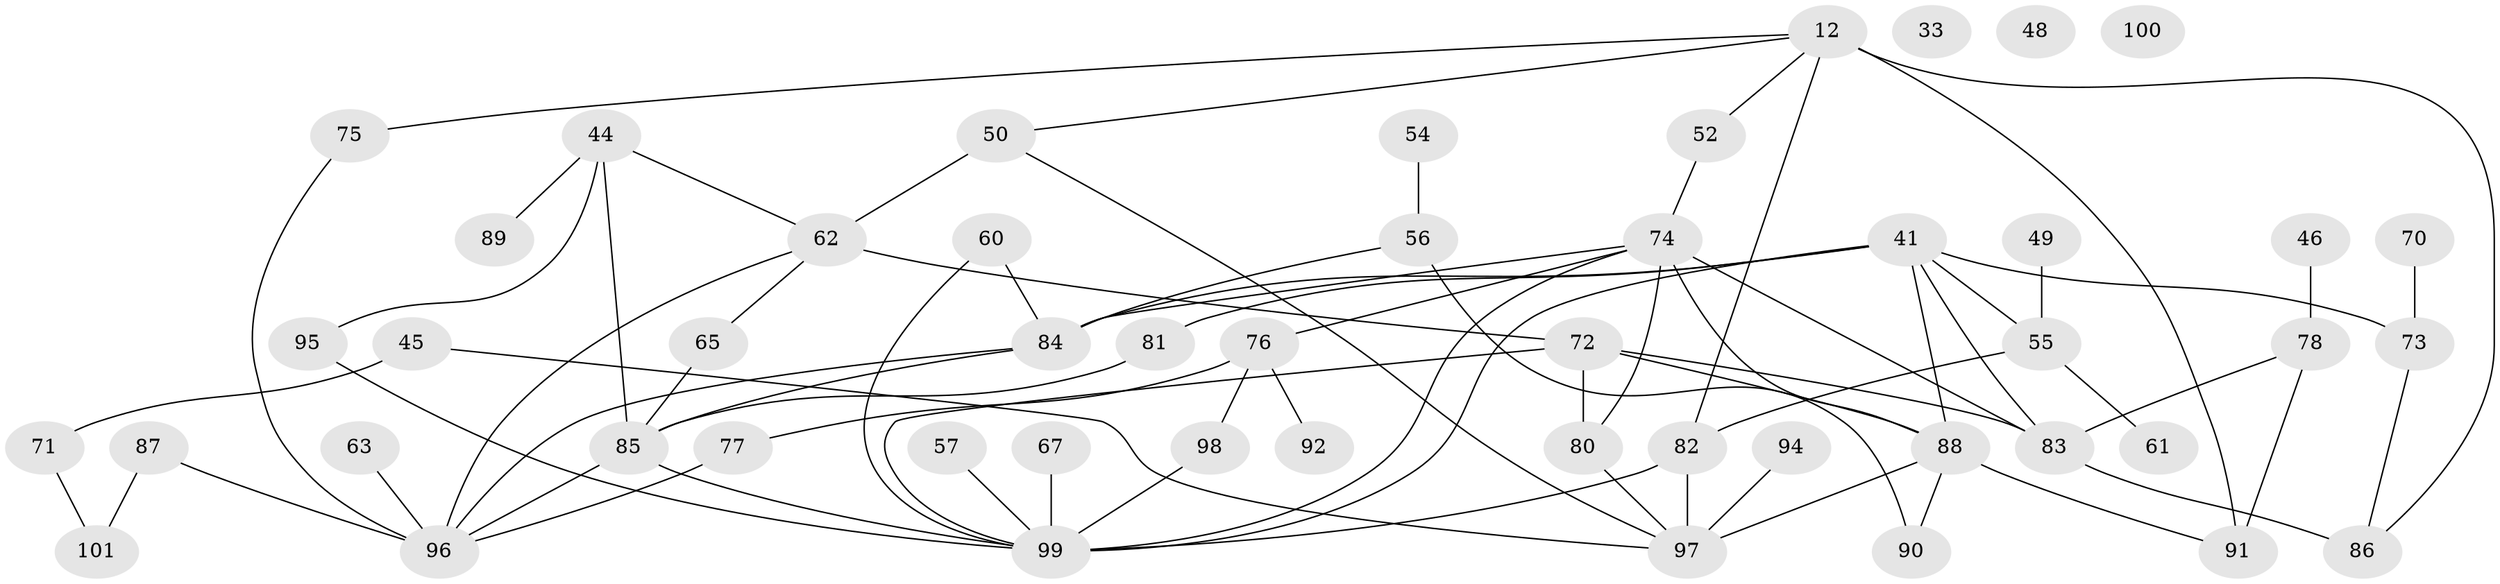 // original degree distribution, {4: 0.16831683168316833, 6: 0.019801980198019802, 2: 0.31683168316831684, 5: 0.07920792079207921, 3: 0.19801980198019803, 1: 0.15841584158415842, 7: 0.019801980198019802, 8: 0.009900990099009901, 0: 0.0297029702970297}
// Generated by graph-tools (version 1.1) at 2025/40/03/09/25 04:40:06]
// undirected, 50 vertices, 75 edges
graph export_dot {
graph [start="1"]
  node [color=gray90,style=filled];
  12;
  33;
  41 [super="+9+15"];
  44;
  45;
  46;
  48;
  49;
  50 [super="+16"];
  52;
  54;
  55;
  56 [super="+26+35"];
  57 [super="+39"];
  60;
  61;
  62 [super="+3+7"];
  63;
  65;
  67;
  70;
  71;
  72 [super="+24+8+29"];
  73;
  74 [super="+1+37+68"];
  75;
  76;
  77;
  78;
  80 [super="+17+42"];
  81 [super="+25"];
  82;
  83 [super="+23"];
  84 [super="+21"];
  85 [super="+59+40"];
  86 [super="+58"];
  87;
  88 [super="+66+19+69"];
  89 [super="+30"];
  90 [super="+32"];
  91 [super="+53"];
  92;
  94 [super="+38"];
  95;
  96 [super="+20+47"];
  97 [super="+34+51"];
  98;
  99 [super="+79+93+18"];
  100;
  101;
  12 -- 52;
  12 -- 75;
  12 -- 82;
  12 -- 91 [weight=2];
  12 -- 50;
  12 -- 86;
  41 -- 81;
  41 -- 55;
  41 -- 73;
  41 -- 84 [weight=2];
  41 -- 88;
  41 -- 83;
  41 -- 99 [weight=3];
  44 -- 89;
  44 -- 95;
  44 -- 62;
  44 -- 85;
  45 -- 71;
  45 -- 97;
  46 -- 78;
  49 -- 55;
  50 -- 62 [weight=2];
  50 -- 97;
  52 -- 74;
  54 -- 56;
  55 -- 61;
  55 -- 82;
  56 -- 84;
  56 -- 90;
  57 -- 99;
  60 -- 84;
  60 -- 99;
  62 -- 65;
  62 -- 96 [weight=2];
  62 -- 72 [weight=2];
  63 -- 96;
  65 -- 85;
  67 -- 99;
  70 -- 73;
  71 -- 101;
  72 -- 88 [weight=2];
  72 -- 83 [weight=2];
  72 -- 80;
  72 -- 99;
  73 -- 86;
  74 -- 88 [weight=2];
  74 -- 76;
  74 -- 80 [weight=2];
  74 -- 99;
  74 -- 83;
  74 -- 84 [weight=2];
  75 -- 96;
  76 -- 77;
  76 -- 92;
  76 -- 98;
  77 -- 96;
  78 -- 83;
  78 -- 91;
  80 -- 97;
  81 -- 85;
  82 -- 97;
  82 -- 99;
  83 -- 86 [weight=2];
  84 -- 85;
  84 -- 96;
  85 -- 99 [weight=2];
  85 -- 96;
  87 -- 101;
  87 -- 96;
  88 -- 91;
  88 -- 90;
  88 -- 97 [weight=2];
  94 -- 97;
  95 -- 99;
  98 -- 99;
}
